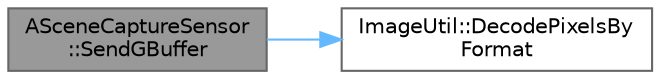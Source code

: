 digraph "ASceneCaptureSensor::SendGBuffer"
{
 // INTERACTIVE_SVG=YES
 // LATEX_PDF_SIZE
  bgcolor="transparent";
  edge [fontname=Helvetica,fontsize=10,labelfontname=Helvetica,labelfontsize=10];
  node [fontname=Helvetica,fontsize=10,shape=box,height=0.2,width=0.4];
  rankdir="LR";
  Node1 [id="Node000001",label="ASceneCaptureSensor\l::SendGBuffer",height=0.2,width=0.4,color="gray40", fillcolor="grey60", style="filled", fontcolor="black",tooltip=" "];
  Node1 -> Node2 [id="edge1_Node000001_Node000002",color="steelblue1",style="solid",tooltip=" "];
  Node2 [id="Node000002",label="ImageUtil::DecodePixelsBy\lFormat",height=0.2,width=0.4,color="grey40", fillcolor="white", style="filled",URL="$d8/db3/namespaceImageUtil.html#a8ee3aab2d51ec3282ddb65eeea345bc2",tooltip=" "];
}
